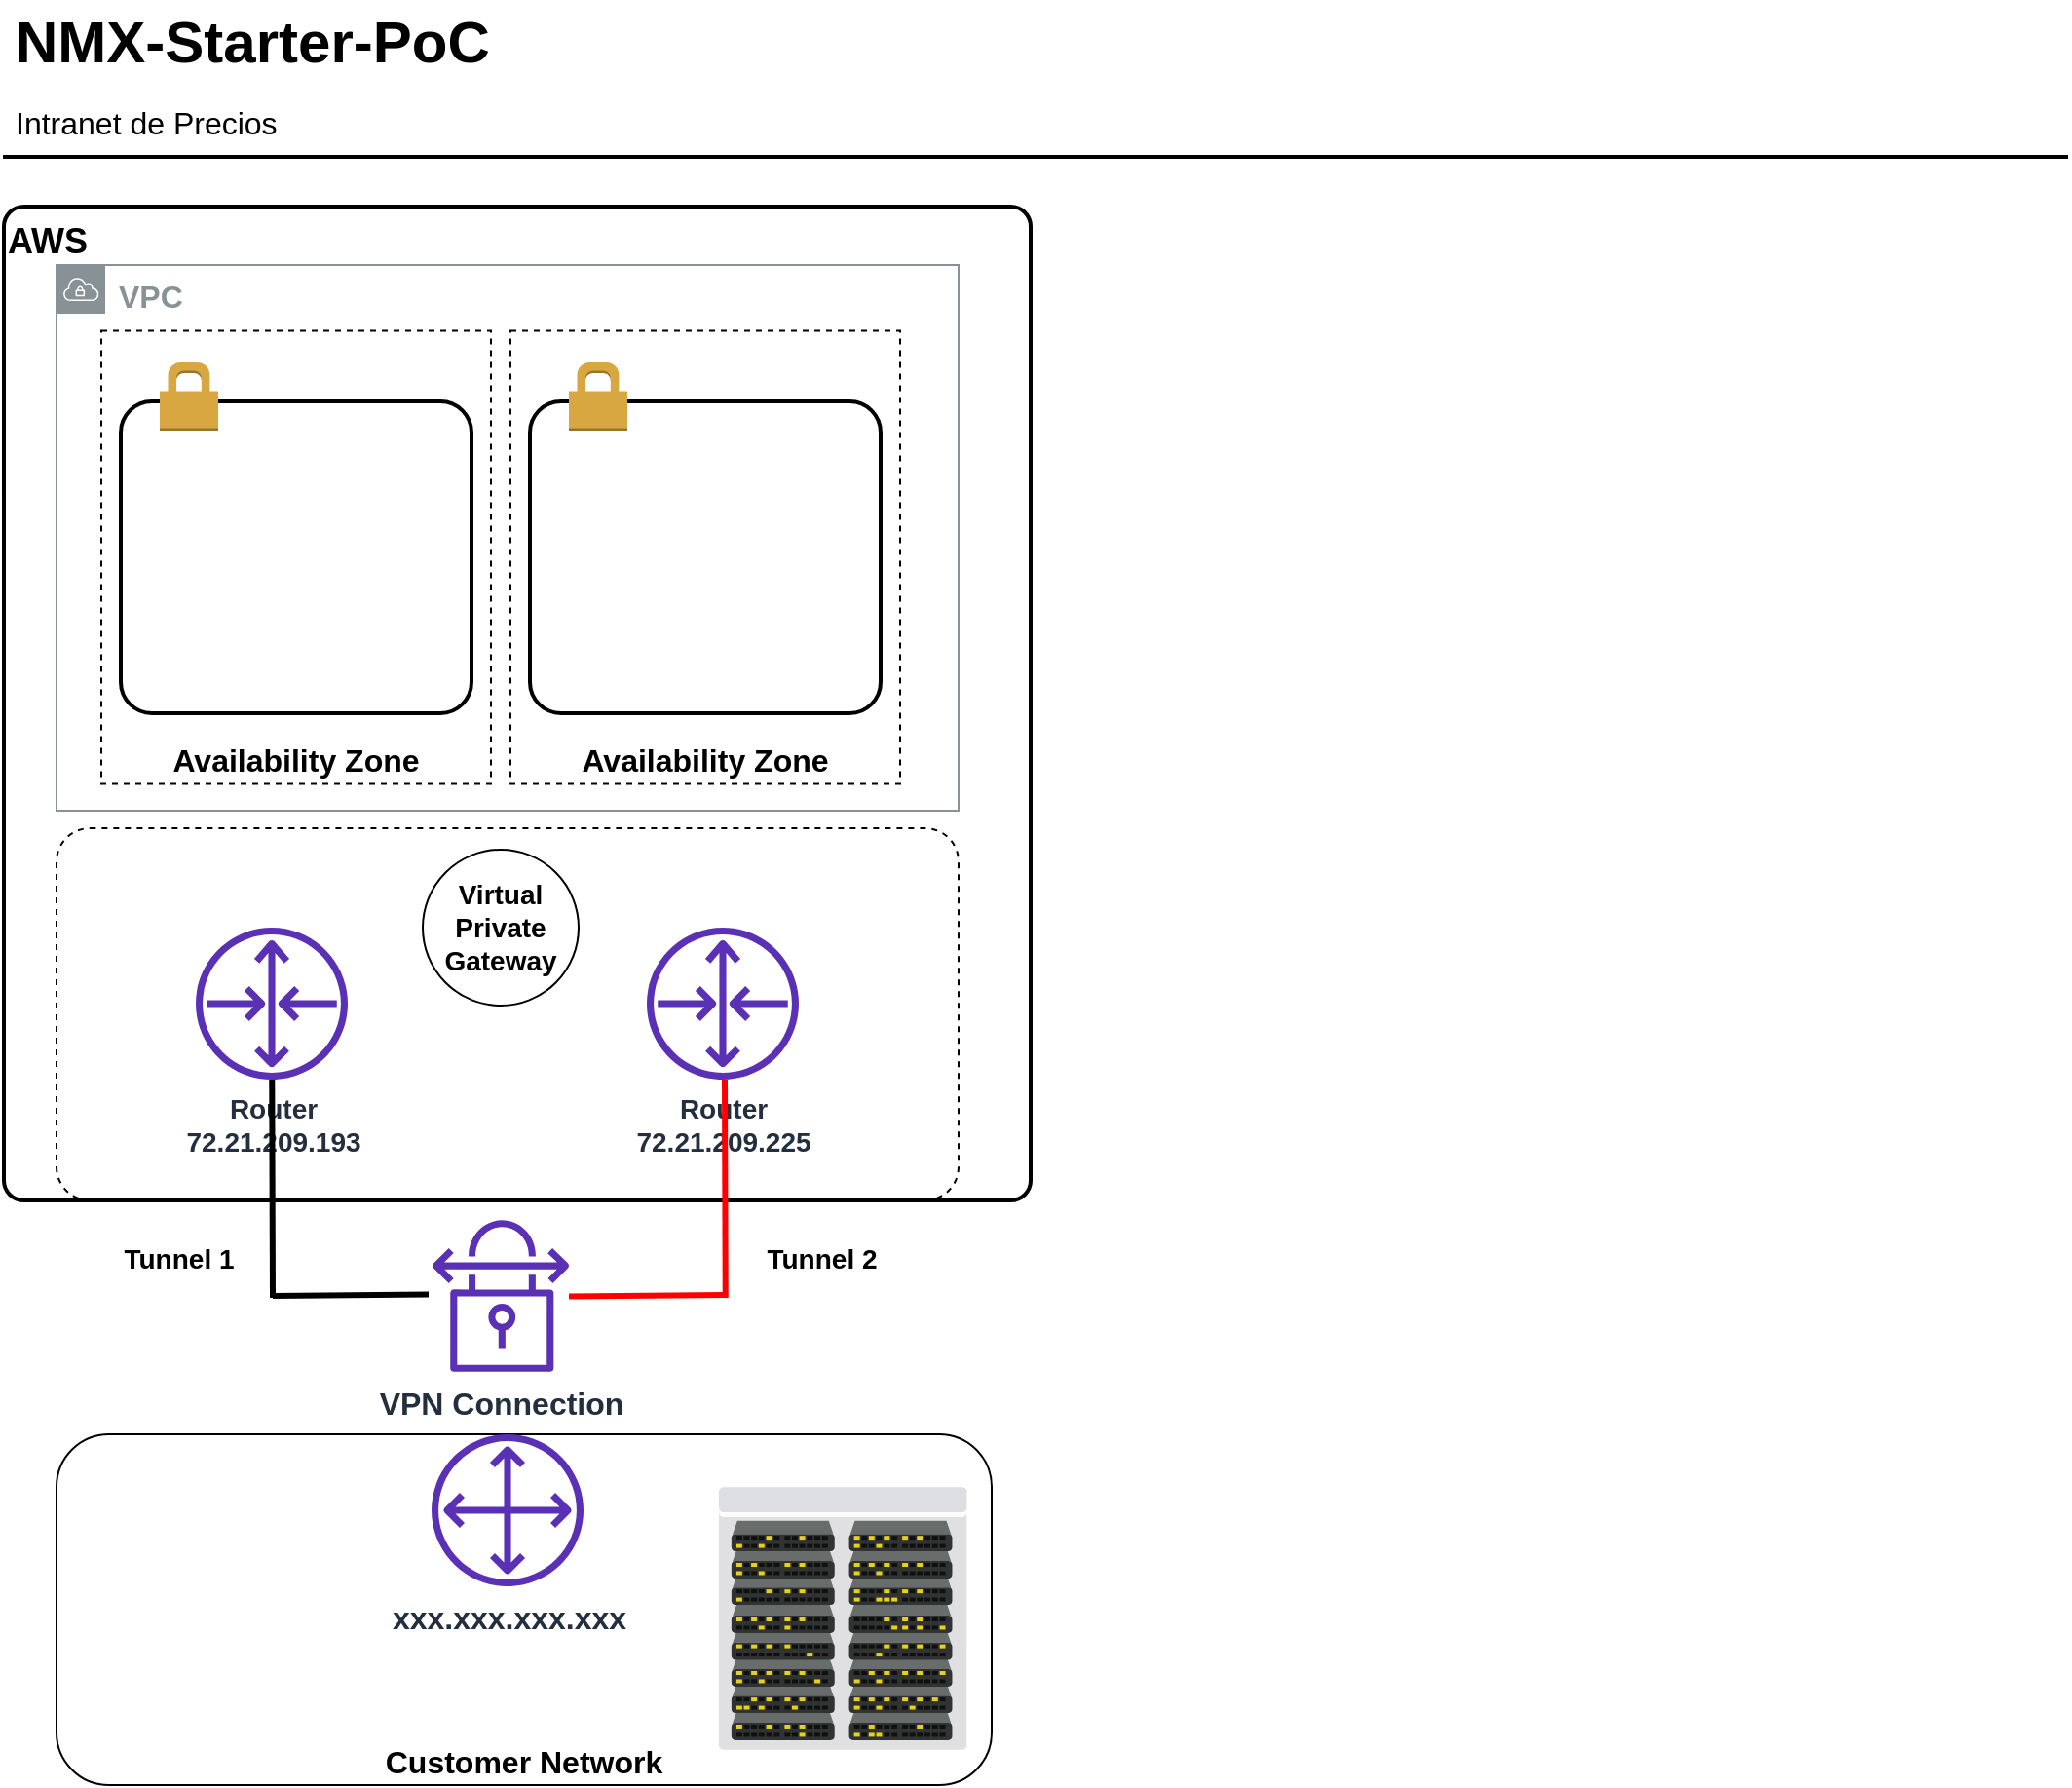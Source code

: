<mxfile version="13.6.0" type="github">
  <diagram id="Ht1M8jgEwFfnCIfOTk4-" name="Page-1">
    <mxGraphModel dx="1901" dy="904" grid="1" gridSize="10" guides="1" tooltips="1" connect="1" arrows="1" fold="1" page="1" pageScale="1" pageWidth="1400" pageHeight="2000" math="0" shadow="0">
      <root>
        <mxCell id="0" />
        <mxCell id="1" parent="0" />
        <mxCell id="3jy3yB1aXVWg1WfaucLL-14" value="" style="rounded=1;whiteSpace=wrap;html=1;dashed=1;fillColor=none;arcSize=9;" vertex="1" parent="1">
          <mxGeometry x="80" y="489" width="463" height="191" as="geometry" />
        </mxCell>
        <mxCell id="3jy3yB1aXVWg1WfaucLL-30" value="AWS" style="rounded=1;arcSize=2;fillColor=none;gradientColor=none;strokeWidth=2;fontStyle=1;verticalAlign=top;align=left;fontSize=18;" vertex="1" parent="1">
          <mxGeometry x="53" y="170" width="527" height="510" as="geometry" />
        </mxCell>
        <mxCell id="-QjtrjUzRDEMRZ5MF8oH-47" value="NMX-Starter-PoC" style="text;html=1;resizable=0;points=[];autosize=1;align=left;verticalAlign=top;spacingTop=-4;fontSize=30;fontStyle=1" parent="1" vertex="1">
          <mxGeometry x="56.5" y="64.5" width="260" height="40" as="geometry" />
        </mxCell>
        <mxCell id="-QjtrjUzRDEMRZ5MF8oH-48" value="Intranet de Precios" style="text;html=1;resizable=0;points=[];autosize=1;align=left;verticalAlign=top;spacingTop=-4;fontSize=16;" parent="1" vertex="1">
          <mxGeometry x="56.5" y="114.5" width="150" height="20" as="geometry" />
        </mxCell>
        <mxCell id="SCVMTBWpLvtzJIhz15lM-1" value="" style="line;strokeWidth=2;html=1;fontSize=14;" parent="1" vertex="1">
          <mxGeometry x="52.5" y="139.5" width="1060" height="10" as="geometry" />
        </mxCell>
        <mxCell id="3jy3yB1aXVWg1WfaucLL-1" value="&lt;font style=&quot;font-size: 16px&quot;&gt;&lt;b&gt;VPC&lt;/b&gt;&lt;/font&gt;" style="outlineConnect=0;gradientColor=none;html=1;whiteSpace=wrap;fontSize=12;fontStyle=0;shape=mxgraph.aws4.group;grIcon=mxgraph.aws4.group_vpc;strokeColor=#879196;fillColor=none;verticalAlign=top;align=left;spacingLeft=30;fontColor=#879196;dashed=0;" vertex="1" parent="1">
          <mxGeometry x="80" y="200" width="463" height="280" as="geometry" />
        </mxCell>
        <mxCell id="3jy3yB1aXVWg1WfaucLL-3" value="" style="rounded=1;arcSize=10;dashed=0;fillColor=none;gradientColor=none;strokeWidth=2;" vertex="1" parent="1">
          <mxGeometry x="113" y="270" width="180" height="160" as="geometry" />
        </mxCell>
        <mxCell id="3jy3yB1aXVWg1WfaucLL-4" value="" style="dashed=0;html=1;shape=mxgraph.aws3.permissions;fillColor=#D9A741;gradientColor=none;dashed=0;" vertex="1" parent="1">
          <mxGeometry x="133" y="250" width="30" height="35" as="geometry" />
        </mxCell>
        <mxCell id="3jy3yB1aXVWg1WfaucLL-7" value="&lt;b&gt;&lt;font style=&quot;font-size: 16px&quot;&gt;Availability Zone&lt;/font&gt;&lt;/b&gt;" style="rounded=0;whiteSpace=wrap;html=1;fillColor=none;dashed=1;verticalAlign=bottom;" vertex="1" parent="1">
          <mxGeometry x="103" y="233.75" width="200" height="232.5" as="geometry" />
        </mxCell>
        <mxCell id="3jy3yB1aXVWg1WfaucLL-8" value="" style="rounded=1;arcSize=10;dashed=0;fillColor=none;gradientColor=none;strokeWidth=2;" vertex="1" parent="1">
          <mxGeometry x="323" y="270" width="180" height="160" as="geometry" />
        </mxCell>
        <mxCell id="3jy3yB1aXVWg1WfaucLL-9" value="" style="dashed=0;html=1;shape=mxgraph.aws3.permissions;fillColor=#D9A741;gradientColor=none;dashed=0;" vertex="1" parent="1">
          <mxGeometry x="343" y="250" width="30" height="35" as="geometry" />
        </mxCell>
        <mxCell id="3jy3yB1aXVWg1WfaucLL-10" value="&lt;b style=&quot;font-size: 16px;&quot;&gt;Availability Zone&lt;/b&gt;" style="rounded=0;whiteSpace=wrap;html=1;fillColor=none;dashed=1;verticalAlign=bottom;fontSize=16;" vertex="1" parent="1">
          <mxGeometry x="313" y="233.75" width="200" height="232.5" as="geometry" />
        </mxCell>
        <mxCell id="3jy3yB1aXVWg1WfaucLL-11" value="&lt;b style=&quot;font-size: 14px&quot;&gt;Router&lt;br&gt;72.21.209.193&lt;br&gt;&lt;/b&gt;" style="outlineConnect=0;fontColor=#232F3E;gradientColor=none;fillColor=#5A30B5;strokeColor=none;dashed=0;verticalLabelPosition=bottom;verticalAlign=top;align=center;html=1;fontSize=12;fontStyle=0;aspect=fixed;pointerEvents=1;shape=mxgraph.aws4.router;" vertex="1" parent="1">
          <mxGeometry x="151.5" y="540" width="78" height="78" as="geometry" />
        </mxCell>
        <mxCell id="3jy3yB1aXVWg1WfaucLL-12" value="&lt;b style=&quot;font-size: 14px&quot;&gt;Router&lt;br&gt;72.21.209.225&lt;br&gt;&lt;/b&gt;" style="outlineConnect=0;fontColor=#232F3E;gradientColor=none;fillColor=#5A30B5;strokeColor=none;dashed=0;verticalLabelPosition=bottom;verticalAlign=top;align=center;html=1;fontSize=12;fontStyle=0;aspect=fixed;pointerEvents=1;shape=mxgraph.aws4.router;" vertex="1" parent="1">
          <mxGeometry x="383" y="540" width="78" height="78" as="geometry" />
        </mxCell>
        <mxCell id="3jy3yB1aXVWg1WfaucLL-15" value="&lt;b style=&quot;font-size: 14px;&quot;&gt;Virtual Private Gateway&lt;/b&gt;" style="ellipse;whiteSpace=wrap;html=1;aspect=fixed;fillColor=none;fontSize=14;" vertex="1" parent="1">
          <mxGeometry x="268" y="500" width="80" height="80" as="geometry" />
        </mxCell>
        <mxCell id="3jy3yB1aXVWg1WfaucLL-19" value="" style="endArrow=none;html=1;strokeWidth=3;" edge="1" parent="1" target="3jy3yB1aXVWg1WfaucLL-11">
          <mxGeometry width="50" height="50" relative="1" as="geometry">
            <mxPoint x="191" y="730" as="sourcePoint" />
            <mxPoint x="683" y="650" as="targetPoint" />
          </mxGeometry>
        </mxCell>
        <mxCell id="3jy3yB1aXVWg1WfaucLL-22" value="&lt;font style=&quot;font-size: 16px&quot;&gt;&lt;b&gt;VPN Connection&lt;/b&gt;&lt;/font&gt;" style="outlineConnect=0;fontColor=#232F3E;gradientColor=none;fillColor=#5A30B5;strokeColor=none;dashed=0;verticalLabelPosition=bottom;verticalAlign=top;align=center;html=1;fontSize=12;fontStyle=0;aspect=fixed;pointerEvents=1;shape=mxgraph.aws4.vpn_connection;" vertex="1" parent="1">
          <mxGeometry x="273" y="690" width="70" height="78" as="geometry" />
        </mxCell>
        <mxCell id="3jy3yB1aXVWg1WfaucLL-23" value="" style="endArrow=none;html=1;strokeWidth=3;" edge="1" parent="1">
          <mxGeometry width="50" height="50" relative="1" as="geometry">
            <mxPoint x="191" y="729" as="sourcePoint" />
            <mxPoint x="271" y="728.304" as="targetPoint" />
          </mxGeometry>
        </mxCell>
        <mxCell id="3jy3yB1aXVWg1WfaucLL-28" value="" style="endArrow=none;html=1;strokeWidth=3;strokeColor=#FF0000;" edge="1" parent="1">
          <mxGeometry width="50" height="50" relative="1" as="geometry">
            <mxPoint x="343" y="729.2" as="sourcePoint" />
            <mxPoint x="423" y="728.504" as="targetPoint" />
          </mxGeometry>
        </mxCell>
        <mxCell id="3jy3yB1aXVWg1WfaucLL-29" value="" style="endArrow=none;html=1;strokeWidth=3;strokeColor=#FF0000;" edge="1" parent="1">
          <mxGeometry width="50" height="50" relative="1" as="geometry">
            <mxPoint x="423.37" y="730" as="sourcePoint" />
            <mxPoint x="422.999" y="618" as="targetPoint" />
          </mxGeometry>
        </mxCell>
        <mxCell id="3jy3yB1aXVWg1WfaucLL-31" value="&lt;font style=&quot;font-size: 14px;&quot;&gt;Tunnel 1&lt;/font&gt;" style="text;html=1;strokeColor=none;fillColor=none;align=center;verticalAlign=middle;whiteSpace=wrap;rounded=0;fontSize=14;fontStyle=1" vertex="1" parent="1">
          <mxGeometry x="103" y="700" width="80" height="20" as="geometry" />
        </mxCell>
        <mxCell id="3jy3yB1aXVWg1WfaucLL-34" value="&lt;font style=&quot;font-size: 14px&quot;&gt;Tunnel 2&lt;/font&gt;" style="text;html=1;strokeColor=none;fillColor=none;align=center;verticalAlign=middle;whiteSpace=wrap;rounded=0;fontSize=14;fontStyle=1" vertex="1" parent="1">
          <mxGeometry x="433" y="700" width="80" height="20" as="geometry" />
        </mxCell>
        <mxCell id="3jy3yB1aXVWg1WfaucLL-36" value="&lt;b&gt;&lt;font style=&quot;font-size: 16px&quot;&gt;Customer Network&lt;/font&gt;&lt;/b&gt;" style="rounded=1;whiteSpace=wrap;html=1;fillColor=none;fontSize=14;align=center;verticalAlign=bottom;" vertex="1" parent="1">
          <mxGeometry x="80" y="800" width="480" height="180" as="geometry" />
        </mxCell>
        <mxCell id="3jy3yB1aXVWg1WfaucLL-37" value="&lt;b&gt;&lt;font style=&quot;font-size: 16px&quot;&gt;xxx.xxx.xxx.xxx&lt;/font&gt;&lt;/b&gt;" style="outlineConnect=0;fontColor=#232F3E;gradientColor=none;fillColor=#5A30B5;strokeColor=none;dashed=0;verticalLabelPosition=bottom;verticalAlign=top;align=center;html=1;fontSize=12;fontStyle=0;aspect=fixed;pointerEvents=1;shape=mxgraph.aws4.customer_gateway;" vertex="1" parent="1">
          <mxGeometry x="272.5" y="800" width="78" height="78" as="geometry" />
        </mxCell>
        <mxCell id="3jy3yB1aXVWg1WfaucLL-38" value="" style="verticalLabelPosition=bottom;aspect=fixed;html=1;verticalAlign=top;strokeColor=none;align=center;outlineConnect=0;shape=mxgraph.citrix.datacenter;fillColor=none;fontSize=16;" vertex="1" parent="1">
          <mxGeometry x="420" y="827" width="127.5" height="135" as="geometry" />
        </mxCell>
      </root>
    </mxGraphModel>
  </diagram>
</mxfile>
